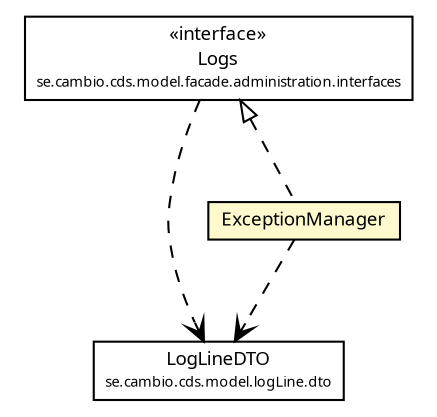 #!/usr/local/bin/dot
#
# Class diagram 
# Generated by UMLGraph version R5_6 (http://www.umlgraph.org/)
#

digraph G {
	edge [fontname="Trebuchet MS",fontsize=10,labelfontname="Trebuchet MS",labelfontsize=10];
	node [fontname="Trebuchet MS",fontsize=10,shape=plaintext];
	nodesep=0.25;
	ranksep=0.5;
	// se.cambio.cds.model.logLine.dto.LogLineDTO
	c178304 [label=<<table title="se.cambio.cds.model.logLine.dto.LogLineDTO" border="0" cellborder="1" cellspacing="0" cellpadding="2" port="p" href="../../model/logLine/dto/LogLineDTO.html">
		<tr><td><table border="0" cellspacing="0" cellpadding="1">
<tr><td align="center" balign="center"><font face="Trebuchet MS"> LogLineDTO </font></td></tr>
<tr><td align="center" balign="center"><font face="Trebuchet MS" point-size="7.0"> se.cambio.cds.model.logLine.dto </font></td></tr>
		</table></td></tr>
		</table>>, URL="../../model/logLine/dto/LogLineDTO.html", fontname="Trebuchet MS", fontcolor="black", fontsize=9.0];
	// se.cambio.cds.controller.util.ExceptionManager
	c178463 [label=<<table title="se.cambio.cds.controller.util.ExceptionManager" border="0" cellborder="1" cellspacing="0" cellpadding="2" port="p" bgcolor="lemonChiffon" href="./ExceptionManager.html">
		<tr><td><table border="0" cellspacing="0" cellpadding="1">
<tr><td align="center" balign="center"><font face="Trebuchet MS"> ExceptionManager </font></td></tr>
		</table></td></tr>
		</table>>, URL="./ExceptionManager.html", fontname="Trebuchet MS", fontcolor="black", fontsize=9.0];
	// se.cambio.cds.model.facade.administration.interfaces.Logs
	c178467 [label=<<table title="se.cambio.cds.model.facade.administration.interfaces.Logs" border="0" cellborder="1" cellspacing="0" cellpadding="2" port="p" href="../../model/facade/administration/interfaces/Logs.html">
		<tr><td><table border="0" cellspacing="0" cellpadding="1">
<tr><td align="center" balign="center"> &#171;interface&#187; </td></tr>
<tr><td align="center" balign="center"><font face="Trebuchet MS"> Logs </font></td></tr>
<tr><td align="center" balign="center"><font face="Trebuchet MS" point-size="7.0"> se.cambio.cds.model.facade.administration.interfaces </font></td></tr>
		</table></td></tr>
		</table>>, URL="../../model/facade/administration/interfaces/Logs.html", fontname="Trebuchet MS", fontcolor="black", fontsize=9.0];
	//se.cambio.cds.controller.util.ExceptionManager implements se.cambio.cds.model.facade.administration.interfaces.Logs
	c178467:p -> c178463:p [dir=back,arrowtail=empty,style=dashed];
	// se.cambio.cds.controller.util.ExceptionManager DEPEND se.cambio.cds.model.logLine.dto.LogLineDTO
	c178463:p -> c178304:p [taillabel="", label="", headlabel="", fontname="Trebuchet MS", fontcolor="black", fontsize=10.0, color="black", arrowhead=open, style=dashed];
	// se.cambio.cds.model.facade.administration.interfaces.Logs DEPEND se.cambio.cds.model.logLine.dto.LogLineDTO
	c178467:p -> c178304:p [taillabel="", label="", headlabel="", fontname="Trebuchet MS", fontcolor="black", fontsize=10.0, color="black", arrowhead=open, style=dashed];
}

